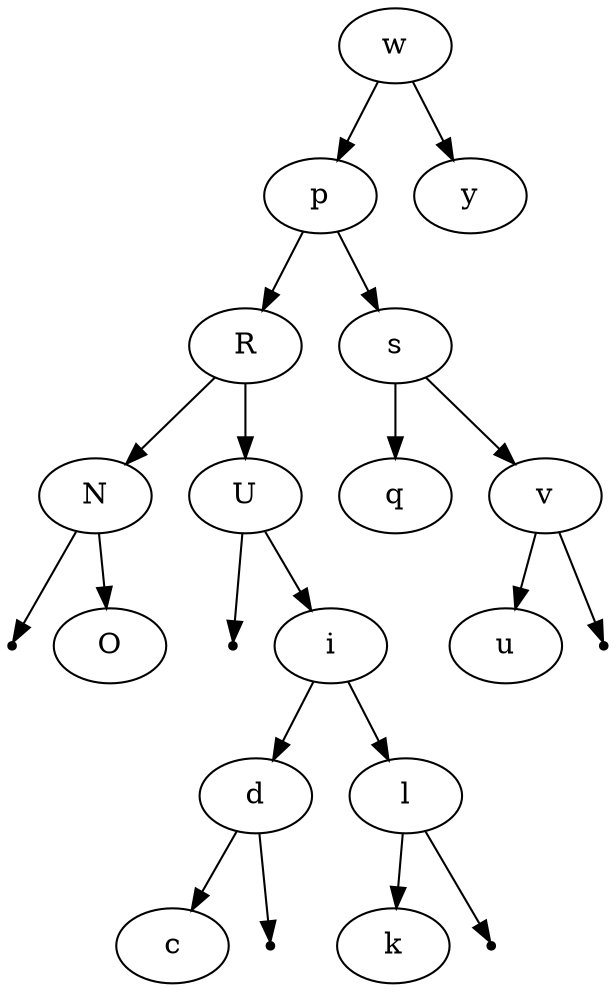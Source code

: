 digraph G{
	w;
	w -> p;
	p -> R;
	R -> N;
	null90693145 [shape=point];
	N -> null90693145;
	N -> O;
	R -> U;
	null353143758 [shape=point];
	U -> null353143758;
	U -> i;
	i -> d;
	d -> c;
	null797150886 [shape=point];
	d -> null797150886;
	i -> l;
	l -> k;
	null511292860 [shape=point];
	l -> null511292860;
	p -> s;
	s -> q;
	s -> v;
	v -> u;
	null32955884 [shape=point];
	v -> null32955884;
	w -> y;
}
